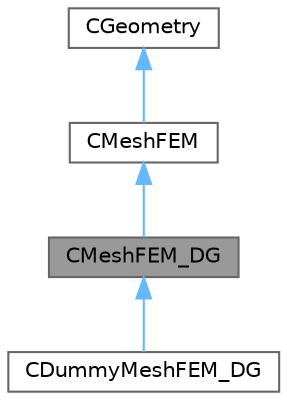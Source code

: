 digraph "CMeshFEM_DG"
{
 // LATEX_PDF_SIZE
  bgcolor="transparent";
  edge [fontname=Helvetica,fontsize=10,labelfontname=Helvetica,labelfontsize=10];
  node [fontname=Helvetica,fontsize=10,shape=box,height=0.2,width=0.4];
  Node1 [id="Node000001",label="CMeshFEM_DG",height=0.2,width=0.4,color="gray40", fillcolor="grey60", style="filled", fontcolor="black",tooltip="Class which contains all the variables for the DG FEM solver."];
  Node2 -> Node1 [id="edge1_Node000001_Node000002",dir="back",color="steelblue1",style="solid",tooltip=" "];
  Node2 [id="Node000002",label="CMeshFEM",height=0.2,width=0.4,color="gray40", fillcolor="white", style="filled",URL="$classCMeshFEM.html",tooltip="Base class for the FEM solver."];
  Node3 -> Node2 [id="edge2_Node000002_Node000003",dir="back",color="steelblue1",style="solid",tooltip=" "];
  Node3 [id="Node000003",label="CGeometry",height=0.2,width=0.4,color="gray40", fillcolor="white", style="filled",URL="$classCGeometry.html",tooltip="Parent class for defining the geometry of the problem (complete geometry, multigrid agglomerated geom..."];
  Node1 -> Node4 [id="edge3_Node000001_Node000004",dir="back",color="steelblue1",style="solid",tooltip=" "];
  Node4 [id="Node000004",label="CDummyMeshFEM_DG",height=0.2,width=0.4,color="gray40", fillcolor="white", style="filled",URL="$classCDummyMeshFEM__DG.html",tooltip="Class for defining a DG geometry that does not contain any points/elements. Can be used for initializ..."];
}
